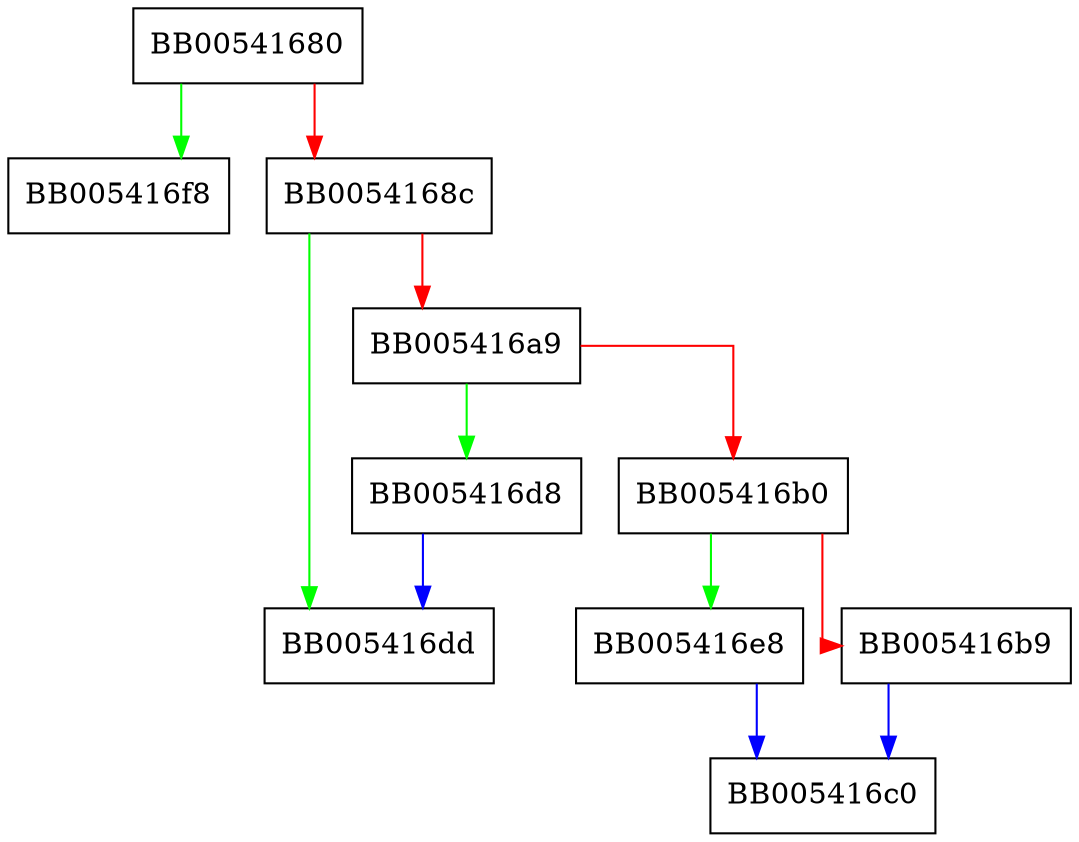 digraph BN_nnmod {
  node [shape="box"];
  graph [splines=ortho];
  BB00541680 -> BB005416f8 [color="green"];
  BB00541680 -> BB0054168c [color="red"];
  BB0054168c -> BB005416dd [color="green"];
  BB0054168c -> BB005416a9 [color="red"];
  BB005416a9 -> BB005416d8 [color="green"];
  BB005416a9 -> BB005416b0 [color="red"];
  BB005416b0 -> BB005416e8 [color="green"];
  BB005416b0 -> BB005416b9 [color="red"];
  BB005416b9 -> BB005416c0 [color="blue"];
  BB005416d8 -> BB005416dd [color="blue"];
  BB005416e8 -> BB005416c0 [color="blue"];
}
